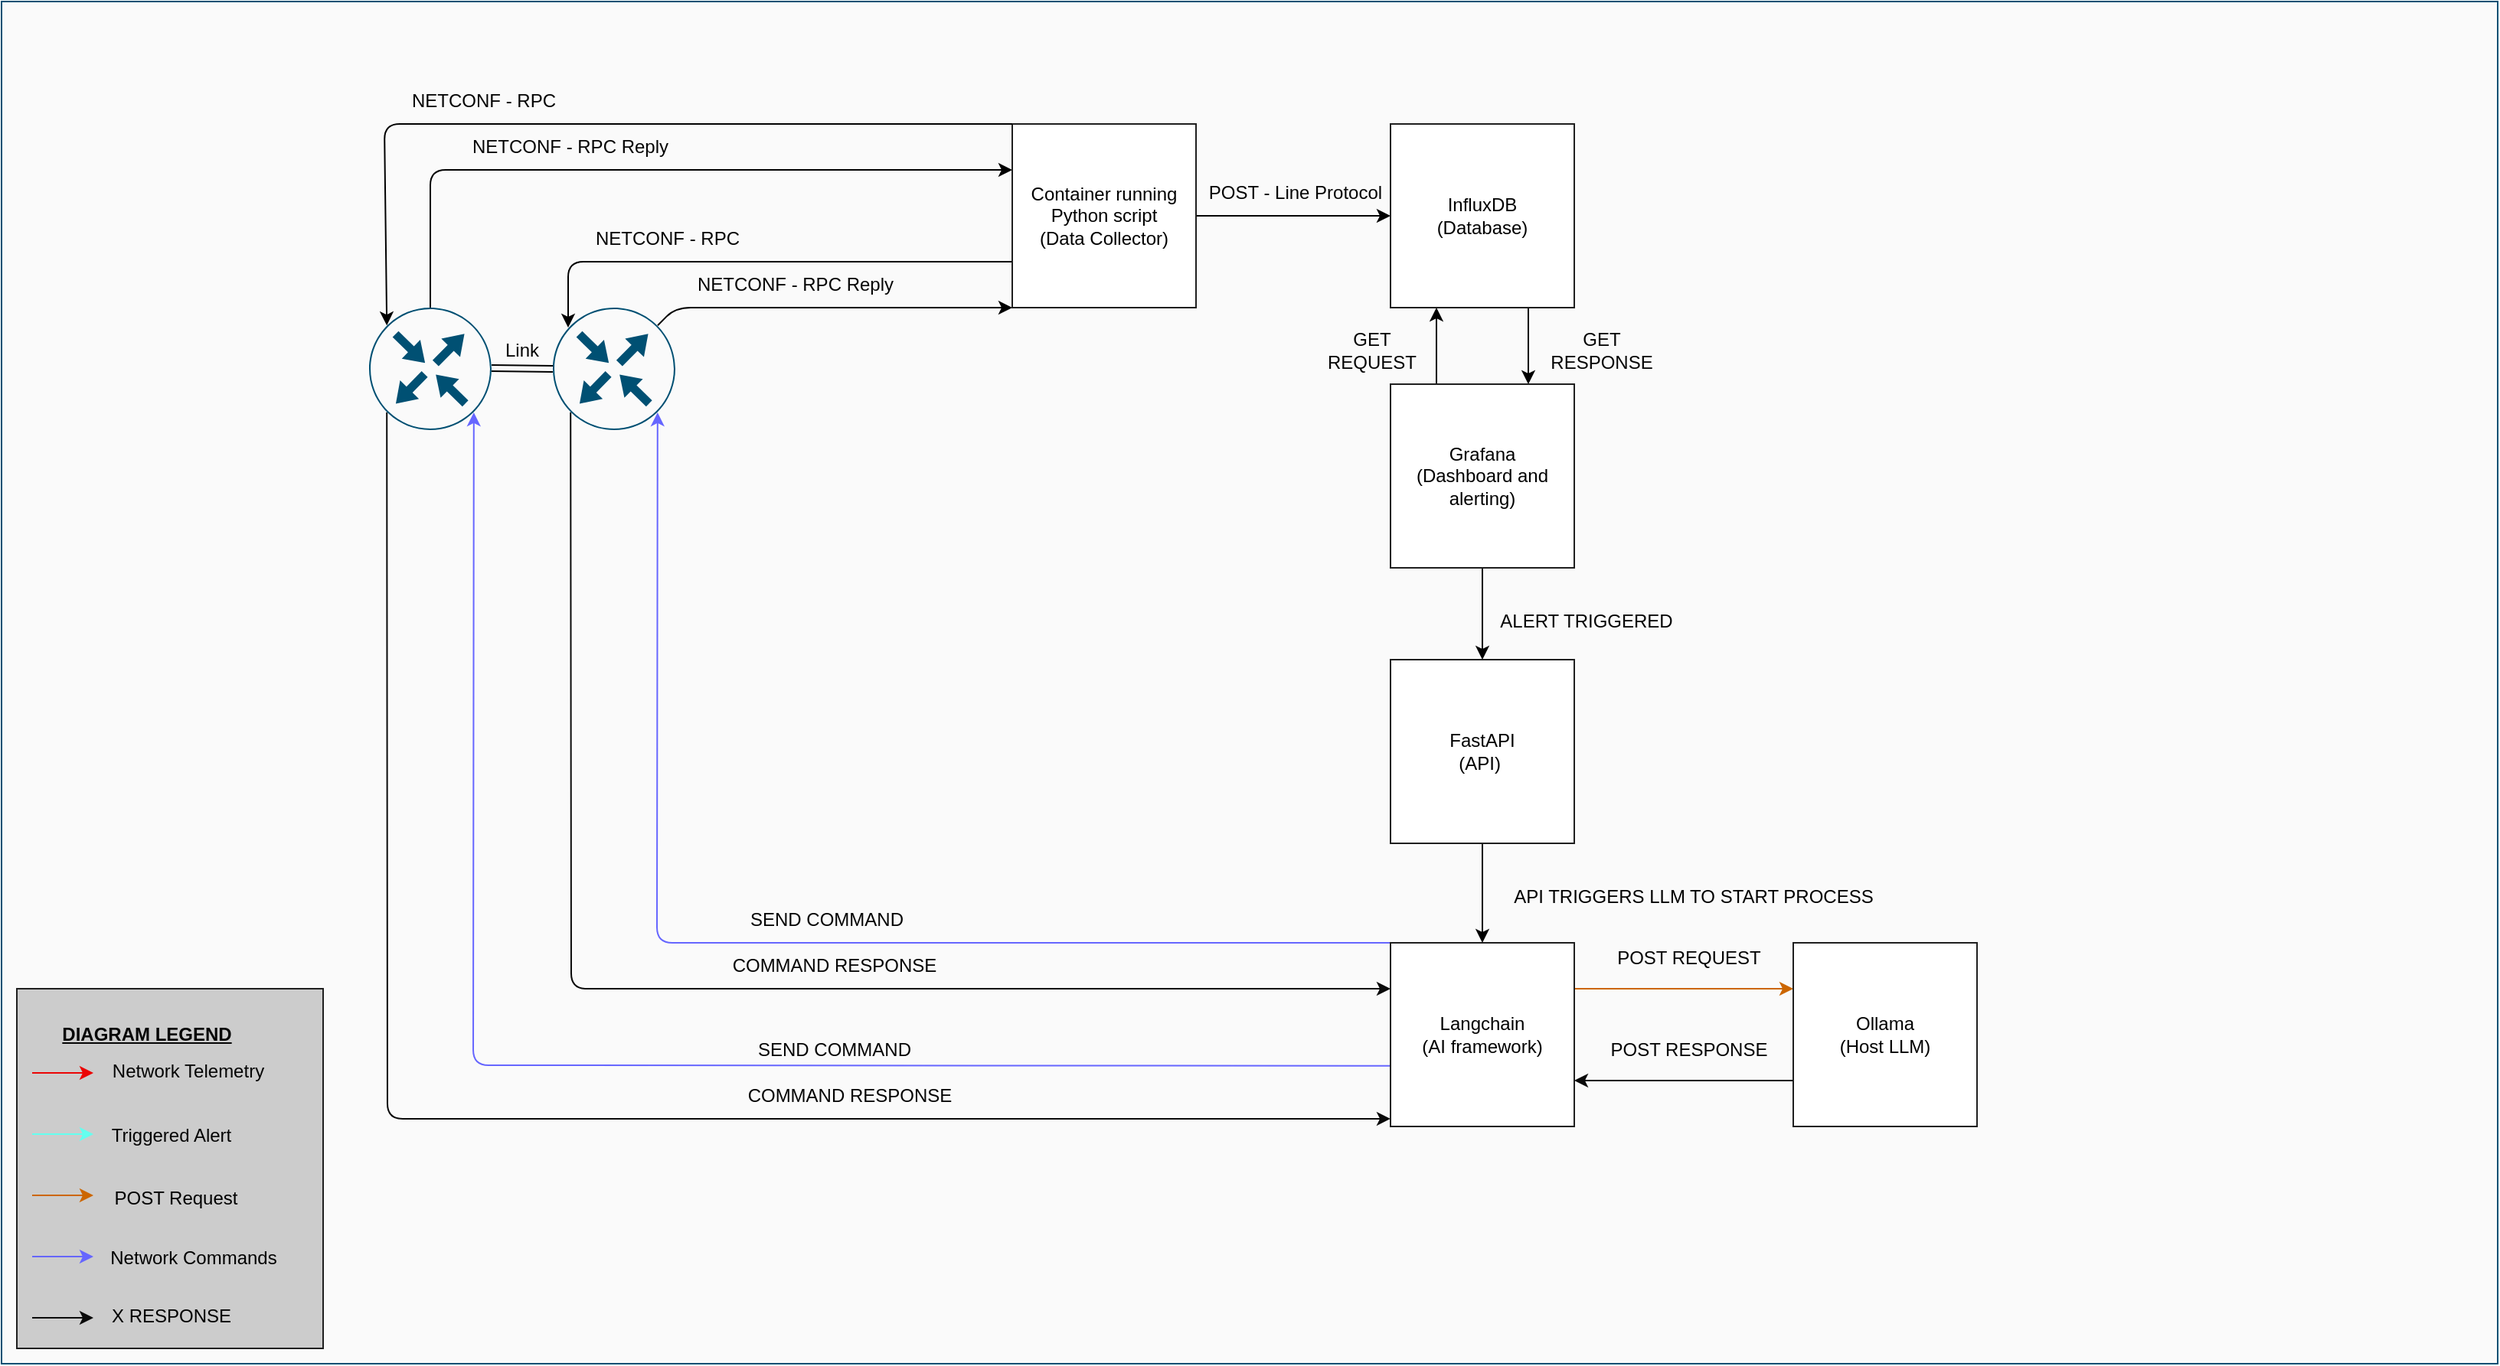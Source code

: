 <mxfile>
    <diagram id="7ClO2gzEByUyAXzy6tJs" name="Page-1">
        <mxGraphModel dx="2996" dy="1331" grid="1" gridSize="10" guides="1" tooltips="1" connect="1" arrows="1" fold="1" page="1" pageScale="1" pageWidth="827" pageHeight="1169" math="0" shadow="0">
            <root>
                <mxCell id="0"/>
                <mxCell id="1" parent="0"/>
                <mxCell id="19" value="" style="whiteSpace=wrap;html=1;verticalAlign=top;fillColor=#FAFAFA;strokeColor=#005073;sketch=0;" parent="1" vertex="1">
                    <mxGeometry x="-200" y="-380" width="1630" height="890" as="geometry"/>
                </mxCell>
                <mxCell id="66" value="" style="rounded=0;whiteSpace=wrap;html=1;strokeColor=#1F1F1F;fontColor=#000000;fillColor=#CCCCCC;" parent="1" vertex="1">
                    <mxGeometry x="-190" y="265" width="200" height="235" as="geometry"/>
                </mxCell>
                <mxCell id="34" style="edgeStyle=none;html=1;entryX=0;entryY=0.958;entryDx=0;entryDy=0;strokeColor=#0A0A0A;exitX=0.145;exitY=0.855;exitDx=0;exitDy=0;exitPerimeter=0;entryPerimeter=0;" parent="1" source="11" target="28" edge="1">
                    <mxGeometry relative="1" as="geometry">
                        <Array as="points">
                            <mxPoint x="52" y="350"/>
                        </Array>
                    </mxGeometry>
                </mxCell>
                <mxCell id="76" style="edgeStyle=none;html=1;exitX=0.5;exitY=0;exitDx=0;exitDy=0;exitPerimeter=0;entryX=0;entryY=0.25;entryDx=0;entryDy=0;" parent="1" source="11" target="71" edge="1">
                    <mxGeometry relative="1" as="geometry">
                        <Array as="points">
                            <mxPoint x="80" y="-270"/>
                        </Array>
                    </mxGeometry>
                </mxCell>
                <mxCell id="11" value="" style="sketch=0;points=[[0.5,0,0],[1,0.5,0],[0.5,1,0],[0,0.5,0],[0.145,0.145,0],[0.856,0.145,0],[0.855,0.856,0],[0.145,0.855,0]];verticalLabelPosition=bottom;html=1;verticalAlign=top;aspect=fixed;align=center;pointerEvents=1;shape=mxgraph.cisco19.rect;prIcon=router;fillColor=#FAFAFA;strokeColor=#005073;" parent="1" vertex="1">
                    <mxGeometry x="40" y="-180" width="80" height="80" as="geometry"/>
                </mxCell>
                <mxCell id="38" style="edgeStyle=none;html=1;entryX=0;entryY=0.25;entryDx=0;entryDy=0;strokeColor=#0A0A0A;exitX=0.145;exitY=0.855;exitDx=0;exitDy=0;exitPerimeter=0;" parent="1" source="22" target="28" edge="1">
                    <mxGeometry relative="1" as="geometry">
                        <Array as="points">
                            <mxPoint x="172" y="265"/>
                        </Array>
                    </mxGeometry>
                </mxCell>
                <mxCell id="82" style="edgeStyle=none;html=1;exitX=0.856;exitY=0.145;exitDx=0;exitDy=0;exitPerimeter=0;entryX=0;entryY=1;entryDx=0;entryDy=0;" parent="1" source="22" target="71" edge="1">
                    <mxGeometry relative="1" as="geometry">
                        <Array as="points">
                            <mxPoint x="240" y="-180"/>
                        </Array>
                    </mxGeometry>
                </mxCell>
                <mxCell id="22" value="" style="sketch=0;points=[[0.5,0,0],[1,0.5,0],[0.5,1,0],[0,0.5,0],[0.145,0.145,0],[0.856,0.145,0],[0.855,0.856,0],[0.145,0.855,0]];verticalLabelPosition=bottom;html=1;verticalAlign=top;aspect=fixed;align=center;pointerEvents=1;shape=mxgraph.cisco19.rect;prIcon=router;fillColor=#FAFAFA;strokeColor=#005073;" parent="1" vertex="1">
                    <mxGeometry x="160" y="-180" width="80" height="80" as="geometry"/>
                </mxCell>
                <mxCell id="32" style="edgeStyle=none;html=1;exitX=1;exitY=0.25;exitDx=0;exitDy=0;entryX=0;entryY=0.25;entryDx=0;entryDy=0;strokeColor=#CC6600;" parent="1" source="28" target="30" edge="1">
                    <mxGeometry relative="1" as="geometry"/>
                </mxCell>
                <mxCell id="36" style="edgeStyle=none;html=1;exitX=0.006;exitY=0.67;exitDx=0;exitDy=0;entryX=0.855;entryY=0.856;entryDx=0;entryDy=0;entryPerimeter=0;strokeColor=#6666FF;exitPerimeter=0;" parent="1" source="28" target="11" edge="1">
                    <mxGeometry relative="1" as="geometry">
                        <Array as="points">
                            <mxPoint x="108" y="315"/>
                        </Array>
                    </mxGeometry>
                </mxCell>
                <mxCell id="37" style="edgeStyle=none;html=1;exitX=0;exitY=0;exitDx=0;exitDy=0;entryX=0.855;entryY=0.856;entryDx=0;entryDy=0;entryPerimeter=0;strokeColor=#6666FF;" parent="1" source="28" target="22" edge="1">
                    <mxGeometry relative="1" as="geometry">
                        <Array as="points">
                            <mxPoint x="228" y="235"/>
                        </Array>
                    </mxGeometry>
                </mxCell>
                <mxCell id="28" value="Langchain&lt;div&gt;(AI framework)&lt;/div&gt;" style="whiteSpace=wrap;html=1;aspect=fixed;strokeColor=#1F1F1F;fillColor=#FFFFFF;" parent="1" vertex="1">
                    <mxGeometry x="707" y="235" width="120" height="120" as="geometry"/>
                </mxCell>
                <mxCell id="33" style="edgeStyle=none;html=1;exitX=0;exitY=0.75;exitDx=0;exitDy=0;entryX=1;entryY=0.75;entryDx=0;entryDy=0;strokeColor=#0A0A0A;" parent="1" source="30" target="28" edge="1">
                    <mxGeometry relative="1" as="geometry"/>
                </mxCell>
                <mxCell id="30" value="&lt;font color=&quot;#000000&quot;&gt;Ollama&lt;/font&gt;&lt;div&gt;&lt;font color=&quot;#000000&quot;&gt;(Host LLM)&lt;/font&gt;&lt;/div&gt;" style="whiteSpace=wrap;html=1;aspect=fixed;strokeColor=#1F1F1F;fillColor=#FFFFFF;" parent="1" vertex="1">
                    <mxGeometry x="970" y="235" width="120" height="120" as="geometry"/>
                </mxCell>
                <mxCell id="40" value="&lt;u&gt;&lt;b&gt;DIAGRAM LEGEND&lt;/b&gt;&lt;/u&gt;" style="text;html=1;strokeColor=none;fillColor=none;align=center;verticalAlign=middle;whiteSpace=wrap;rounded=0;fontColor=#050505;" parent="1" vertex="1">
                    <mxGeometry x="-200" y="280" width="190" height="30" as="geometry"/>
                </mxCell>
                <mxCell id="41" style="edgeStyle=none;html=1;strokeColor=#EB0505;" parent="1" edge="1">
                    <mxGeometry relative="1" as="geometry">
                        <mxPoint x="-180" y="320" as="sourcePoint"/>
                        <mxPoint x="-140" y="320" as="targetPoint"/>
                        <Array as="points">
                            <mxPoint x="-170" y="320"/>
                        </Array>
                    </mxGeometry>
                </mxCell>
                <mxCell id="42" style="edgeStyle=none;html=1;exitX=0.5;exitY=1;exitDx=0;exitDy=0;strokeColor=#63FFEF;" parent="1" edge="1">
                    <mxGeometry relative="1" as="geometry">
                        <mxPoint x="-180" y="360" as="sourcePoint"/>
                        <mxPoint x="-140" y="360" as="targetPoint"/>
                    </mxGeometry>
                </mxCell>
                <mxCell id="43" style="edgeStyle=none;html=1;exitX=1;exitY=0.25;exitDx=0;exitDy=0;strokeColor=#CC6600;" parent="1" edge="1">
                    <mxGeometry relative="1" as="geometry">
                        <mxPoint x="-180" y="400" as="sourcePoint"/>
                        <mxPoint x="-140" y="400" as="targetPoint"/>
                    </mxGeometry>
                </mxCell>
                <mxCell id="46" style="edgeStyle=none;html=1;strokeColor=#0A0A0A;" parent="1" edge="1">
                    <mxGeometry relative="1" as="geometry">
                        <mxPoint x="-180" y="480" as="sourcePoint"/>
                        <mxPoint x="-140" y="480" as="targetPoint"/>
                        <Array as="points">
                            <mxPoint x="-160" y="480"/>
                        </Array>
                    </mxGeometry>
                </mxCell>
                <mxCell id="47" value="Network Telemetry" style="text;html=1;strokeColor=none;fillColor=none;align=center;verticalAlign=middle;whiteSpace=wrap;rounded=0;fontColor=#050505;" parent="1" vertex="1">
                    <mxGeometry x="-153" y="304" width="150" height="30" as="geometry"/>
                </mxCell>
                <mxCell id="48" value="Triggered Alert" style="text;html=1;strokeColor=none;fillColor=none;align=center;verticalAlign=middle;whiteSpace=wrap;rounded=0;fontColor=#050505;" parent="1" vertex="1">
                    <mxGeometry x="-144" y="346" width="110" height="30" as="geometry"/>
                </mxCell>
                <mxCell id="50" value="" style="shape=link;html=1;strokeColor=#000000;fontColor=#050505;entryX=0;entryY=0.5;entryDx=0;entryDy=0;entryPerimeter=0;fillColor=#000000;" parent="1" target="22" edge="1">
                    <mxGeometry width="100" relative="1" as="geometry">
                        <mxPoint x="120" y="-140.5" as="sourcePoint"/>
                        <mxPoint x="160" y="-140" as="targetPoint"/>
                    </mxGeometry>
                </mxCell>
                <mxCell id="53" value="Link" style="text;html=1;strokeColor=none;fillColor=none;align=center;verticalAlign=middle;whiteSpace=wrap;rounded=0;fontColor=#050505;" parent="1" vertex="1">
                    <mxGeometry x="110" y="-167" width="60" height="30" as="geometry"/>
                </mxCell>
                <mxCell id="59" value="SEND COMMAND" style="text;html=1;strokeColor=none;fillColor=none;align=center;verticalAlign=middle;whiteSpace=wrap;rounded=0;fontColor=#050505;" parent="1" vertex="1">
                    <mxGeometry x="269" y="205" width="140" height="30" as="geometry"/>
                </mxCell>
                <mxCell id="60" value="COMMAND RESPONSE" style="text;html=1;strokeColor=none;fillColor=none;align=center;verticalAlign=middle;whiteSpace=wrap;rounded=0;fontColor=#050505;" parent="1" vertex="1">
                    <mxGeometry x="269" y="235" width="150" height="30" as="geometry"/>
                </mxCell>
                <mxCell id="61" value="SEND COMMAND" style="text;html=1;strokeColor=none;fillColor=none;align=center;verticalAlign=middle;whiteSpace=wrap;rounded=0;fontColor=#050505;" parent="1" vertex="1">
                    <mxGeometry x="274" y="290" width="140" height="30" as="geometry"/>
                </mxCell>
                <mxCell id="62" value="COMMAND RESPONSE" style="text;html=1;strokeColor=none;fillColor=none;align=center;verticalAlign=middle;whiteSpace=wrap;rounded=0;fontColor=#050505;" parent="1" vertex="1">
                    <mxGeometry x="274" y="320" width="160" height="30" as="geometry"/>
                </mxCell>
                <mxCell id="65" style="edgeStyle=none;html=1;strokeColor=#6666FF;" parent="1" edge="1">
                    <mxGeometry relative="1" as="geometry">
                        <mxPoint x="-180" y="440" as="sourcePoint"/>
                        <mxPoint x="-140" y="440" as="targetPoint"/>
                        <Array as="points">
                            <mxPoint x="-180" y="440"/>
                        </Array>
                    </mxGeometry>
                </mxCell>
                <mxCell id="67" value="POST Request" style="text;html=1;strokeColor=none;fillColor=none;align=center;verticalAlign=middle;whiteSpace=wrap;rounded=0;fontColor=#000000;" parent="1" vertex="1">
                    <mxGeometry x="-136" y="387" width="100" height="30" as="geometry"/>
                </mxCell>
                <mxCell id="68" value="Network Commands" style="text;html=1;strokeColor=none;fillColor=none;align=center;verticalAlign=middle;whiteSpace=wrap;rounded=0;fontColor=#000000;" parent="1" vertex="1">
                    <mxGeometry x="-132" y="426" width="115" height="30" as="geometry"/>
                </mxCell>
                <mxCell id="69" value="X RESPONSE" style="text;html=1;strokeColor=none;fillColor=none;align=center;verticalAlign=middle;whiteSpace=wrap;rounded=0;fontColor=#000000;" parent="1" vertex="1">
                    <mxGeometry x="-152" y="464" width="126" height="30" as="geometry"/>
                </mxCell>
                <mxCell id="78" style="edgeStyle=none;html=1;exitX=0;exitY=0.75;exitDx=0;exitDy=0;entryX=1;entryY=0;entryDx=0;entryDy=0;" parent="1" source="71" target="53" edge="1">
                    <mxGeometry relative="1" as="geometry">
                        <Array as="points">
                            <mxPoint x="170" y="-210"/>
                        </Array>
                    </mxGeometry>
                </mxCell>
                <mxCell id="84" style="edgeStyle=none;html=1;exitX=1;exitY=0.5;exitDx=0;exitDy=0;" parent="1" source="71" target="83" edge="1">
                    <mxGeometry relative="1" as="geometry"/>
                </mxCell>
                <mxCell id="71" value="&lt;div&gt;Container running Python script&lt;/div&gt;(Data Collector)" style="whiteSpace=wrap;html=1;aspect=fixed;strokeColor=#1F1F1F;fillColor=#FFFFFF;" parent="1" vertex="1">
                    <mxGeometry x="460" y="-300" width="120" height="120" as="geometry"/>
                </mxCell>
                <mxCell id="74" value="NETCONF - RPC" style="text;html=1;strokeColor=none;fillColor=none;align=center;verticalAlign=middle;whiteSpace=wrap;rounded=0;fontColor=#050505;" parent="1" vertex="1">
                    <mxGeometry x="50" y="-330" width="130" height="30" as="geometry"/>
                </mxCell>
                <mxCell id="75" style="edgeStyle=none;html=1;exitX=0;exitY=0;exitDx=0;exitDy=0;entryX=0.145;entryY=0.145;entryDx=0;entryDy=0;entryPerimeter=0;" parent="1" source="71" target="11" edge="1">
                    <mxGeometry relative="1" as="geometry">
                        <Array as="points">
                            <mxPoint x="50" y="-300"/>
                        </Array>
                    </mxGeometry>
                </mxCell>
                <mxCell id="77" value="NETCONF - RPC Reply" style="text;html=1;strokeColor=none;fillColor=none;align=center;verticalAlign=middle;whiteSpace=wrap;rounded=0;fontColor=#050505;" parent="1" vertex="1">
                    <mxGeometry x="83" y="-300" width="177" height="30" as="geometry"/>
                </mxCell>
                <mxCell id="80" value="NETCONF - RPC" style="text;html=1;strokeColor=none;fillColor=none;align=center;verticalAlign=middle;whiteSpace=wrap;rounded=0;fontColor=#050505;" parent="1" vertex="1">
                    <mxGeometry x="170" y="-240" width="130" height="30" as="geometry"/>
                </mxCell>
                <mxCell id="81" value="NETCONF - RPC Reply" style="text;html=1;strokeColor=none;fillColor=none;align=center;verticalAlign=middle;whiteSpace=wrap;rounded=0;fontColor=#050505;" parent="1" vertex="1">
                    <mxGeometry x="230" y="-210" width="177" height="30" as="geometry"/>
                </mxCell>
                <mxCell id="95" style="edgeStyle=none;html=1;exitX=0.75;exitY=1;exitDx=0;exitDy=0;entryX=0.75;entryY=0;entryDx=0;entryDy=0;" parent="1" source="83" target="93" edge="1">
                    <mxGeometry relative="1" as="geometry"/>
                </mxCell>
                <mxCell id="83" value="InfluxDB&lt;div&gt;(Database)&lt;/div&gt;" style="whiteSpace=wrap;html=1;aspect=fixed;strokeColor=#1F1F1F;fillColor=#FFFFFF;" parent="1" vertex="1">
                    <mxGeometry x="707" y="-300" width="120" height="120" as="geometry"/>
                </mxCell>
                <mxCell id="85" value="POST - Line Protocol" style="text;html=1;strokeColor=none;fillColor=none;align=center;verticalAlign=middle;whiteSpace=wrap;rounded=0;fontColor=#050505;" parent="1" vertex="1">
                    <mxGeometry x="580" y="-270" width="130" height="30" as="geometry"/>
                </mxCell>
                <mxCell id="89" value="GET&lt;div&gt;REQUEST&lt;/div&gt;" style="text;html=1;strokeColor=none;fillColor=none;align=center;verticalAlign=middle;whiteSpace=wrap;rounded=0;fontColor=#050505;" parent="1" vertex="1">
                    <mxGeometry x="660" y="-167" width="70" height="30" as="geometry"/>
                </mxCell>
                <mxCell id="90" value="GET&lt;div&gt;RESPONSE&lt;/div&gt;" style="text;html=1;strokeColor=none;fillColor=none;align=center;verticalAlign=middle;whiteSpace=wrap;rounded=0;fontColor=#050505;" parent="1" vertex="1">
                    <mxGeometry x="810" y="-167" width="70" height="30" as="geometry"/>
                </mxCell>
                <mxCell id="104" style="edgeStyle=none;html=1;exitX=0.5;exitY=1;exitDx=0;exitDy=0;entryX=0.5;entryY=0;entryDx=0;entryDy=0;" parent="1" source="91" target="28" edge="1">
                    <mxGeometry relative="1" as="geometry"/>
                </mxCell>
                <mxCell id="91" value="FastAPI&lt;div&gt;(API)&amp;nbsp;&lt;/div&gt;" style="whiteSpace=wrap;html=1;aspect=fixed;strokeColor=#1F1F1F;fillColor=#FFFFFF;" parent="1" vertex="1">
                    <mxGeometry x="707" y="50" width="120" height="120" as="geometry"/>
                </mxCell>
                <mxCell id="94" style="edgeStyle=none;html=1;exitX=0.25;exitY=0;exitDx=0;exitDy=0;entryX=0.25;entryY=1;entryDx=0;entryDy=0;" parent="1" source="93" target="83" edge="1">
                    <mxGeometry relative="1" as="geometry"/>
                </mxCell>
                <mxCell id="96" style="edgeStyle=none;html=1;exitX=0.5;exitY=1;exitDx=0;exitDy=0;" parent="1" source="93" target="91" edge="1">
                    <mxGeometry relative="1" as="geometry"/>
                </mxCell>
                <mxCell id="93" value="Grafana&lt;div&gt;(Dashboard and alerting)&lt;/div&gt;" style="whiteSpace=wrap;html=1;aspect=fixed;strokeColor=#1F1F1F;fillColor=#FFFFFF;" parent="1" vertex="1">
                    <mxGeometry x="707" y="-130" width="120" height="120" as="geometry"/>
                </mxCell>
                <mxCell id="100" value="ALERT TRIGGERED" style="text;html=1;strokeColor=none;fillColor=none;align=center;verticalAlign=middle;whiteSpace=wrap;rounded=0;fontColor=#050505;" parent="1" vertex="1">
                    <mxGeometry x="770" y="10" width="130" height="30" as="geometry"/>
                </mxCell>
                <mxCell id="101" value="API TRIGGERS LLM TO START PROCESS" style="text;html=1;align=center;verticalAlign=middle;whiteSpace=wrap;rounded=0;" parent="1" vertex="1">
                    <mxGeometry x="780" y="190" width="250" height="30" as="geometry"/>
                </mxCell>
                <mxCell id="103" value="&lt;h1 style=&quot;margin-top: 0px;&quot;&gt;&lt;br&gt;&lt;/h1&gt;" style="text;html=1;whiteSpace=wrap;overflow=hidden;rounded=0;" parent="1" vertex="1">
                    <mxGeometry x="890" y="-120" width="330" height="90" as="geometry"/>
                </mxCell>
                <mxCell id="105" value="POST REQUEST" style="text;html=1;strokeColor=none;fillColor=none;align=center;verticalAlign=middle;whiteSpace=wrap;rounded=0;fontColor=#050505;" parent="1" vertex="1">
                    <mxGeometry x="827" y="230" width="150" height="30" as="geometry"/>
                </mxCell>
                <mxCell id="106" value="POST RESPONSE" style="text;html=1;strokeColor=none;fillColor=none;align=center;verticalAlign=middle;whiteSpace=wrap;rounded=0;fontColor=#050505;" parent="1" vertex="1">
                    <mxGeometry x="827" y="290" width="150" height="30" as="geometry"/>
                </mxCell>
            </root>
        </mxGraphModel>
    </diagram>
</mxfile>